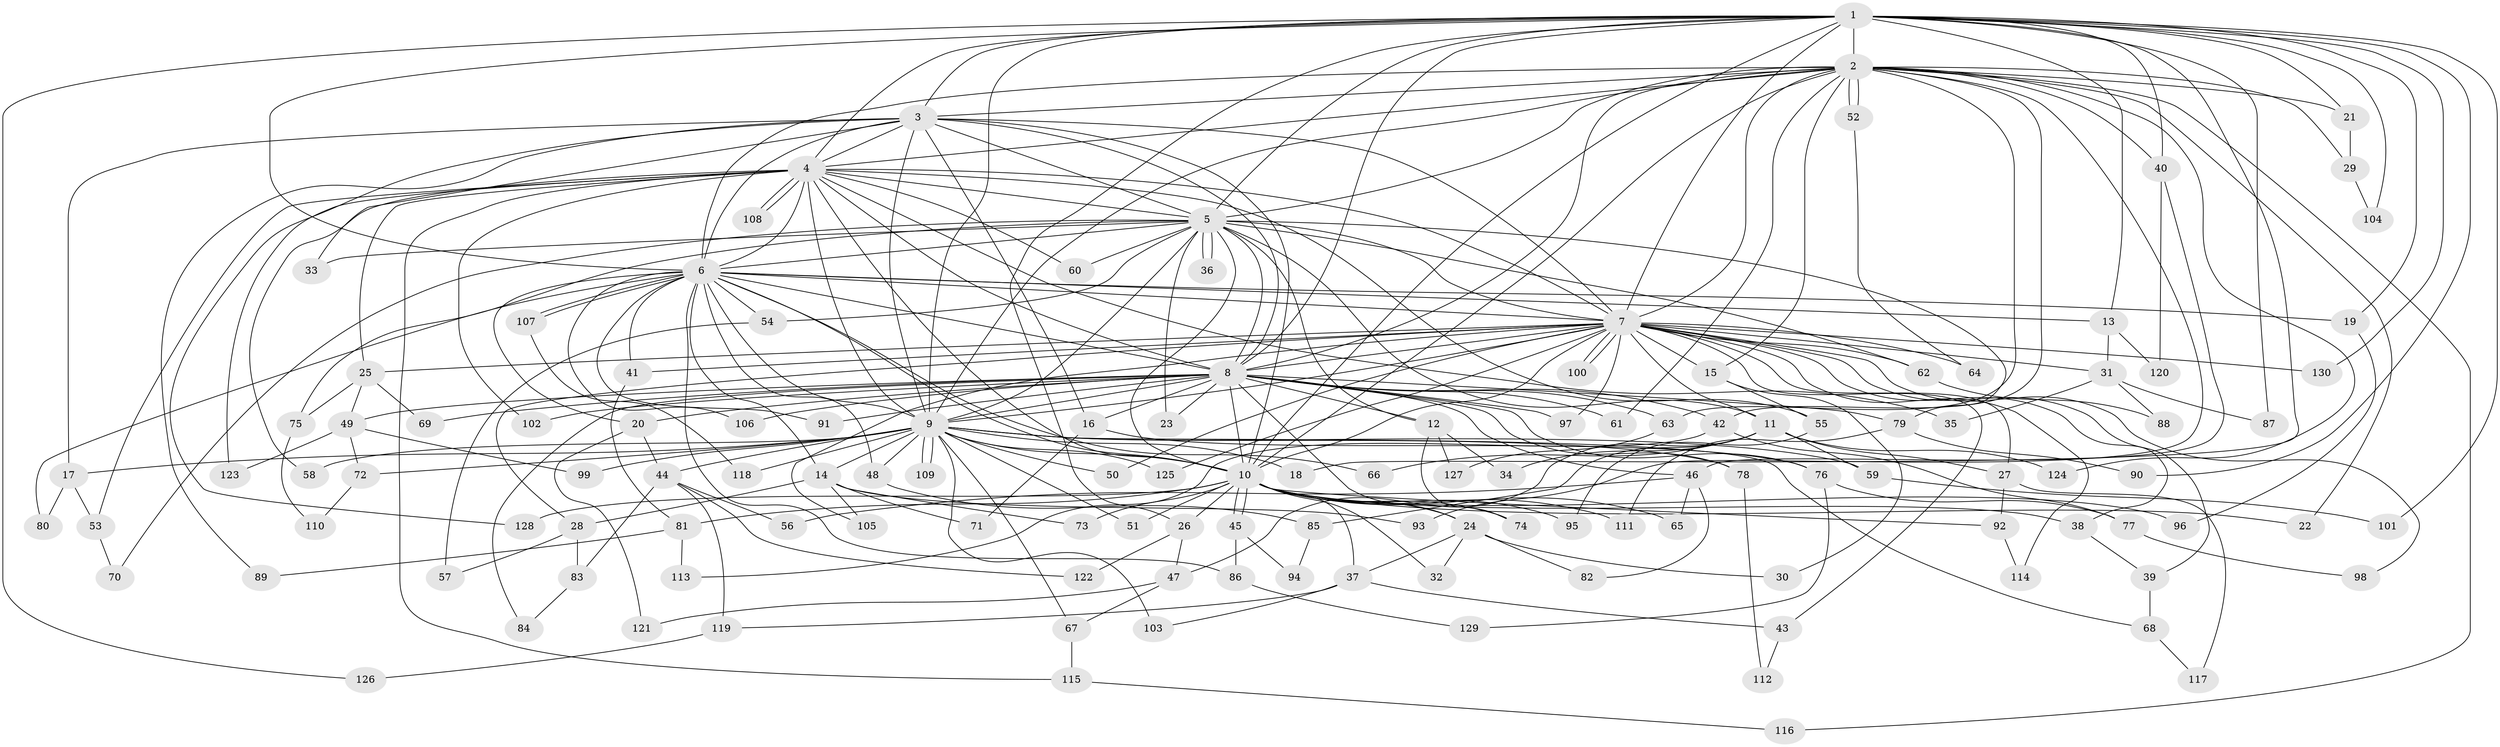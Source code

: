 // coarse degree distribution, {21: 0.009523809523809525, 20: 0.009523809523809525, 13: 0.009523809523809525, 34: 0.009523809523809525, 19: 0.009523809523809525, 23: 0.009523809523809525, 28: 0.009523809523809525, 25: 0.009523809523809525, 26: 0.009523809523809525, 11: 0.009523809523809525, 5: 0.0761904761904762, 4: 0.0761904761904762, 7: 0.01904761904761905, 2: 0.5047619047619047, 3: 0.2, 6: 0.01904761904761905, 1: 0.009523809523809525}
// Generated by graph-tools (version 1.1) at 2025/41/03/06/25 10:41:32]
// undirected, 130 vertices, 285 edges
graph export_dot {
graph [start="1"]
  node [color=gray90,style=filled];
  1;
  2;
  3;
  4;
  5;
  6;
  7;
  8;
  9;
  10;
  11;
  12;
  13;
  14;
  15;
  16;
  17;
  18;
  19;
  20;
  21;
  22;
  23;
  24;
  25;
  26;
  27;
  28;
  29;
  30;
  31;
  32;
  33;
  34;
  35;
  36;
  37;
  38;
  39;
  40;
  41;
  42;
  43;
  44;
  45;
  46;
  47;
  48;
  49;
  50;
  51;
  52;
  53;
  54;
  55;
  56;
  57;
  58;
  59;
  60;
  61;
  62;
  63;
  64;
  65;
  66;
  67;
  68;
  69;
  70;
  71;
  72;
  73;
  74;
  75;
  76;
  77;
  78;
  79;
  80;
  81;
  82;
  83;
  84;
  85;
  86;
  87;
  88;
  89;
  90;
  91;
  92;
  93;
  94;
  95;
  96;
  97;
  98;
  99;
  100;
  101;
  102;
  103;
  104;
  105;
  106;
  107;
  108;
  109;
  110;
  111;
  112;
  113;
  114;
  115;
  116;
  117;
  118;
  119;
  120;
  121;
  122;
  123;
  124;
  125;
  126;
  127;
  128;
  129;
  130;
  1 -- 2;
  1 -- 3;
  1 -- 4;
  1 -- 5;
  1 -- 6;
  1 -- 7;
  1 -- 8;
  1 -- 9;
  1 -- 10;
  1 -- 13;
  1 -- 18;
  1 -- 19;
  1 -- 21;
  1 -- 26;
  1 -- 40;
  1 -- 87;
  1 -- 90;
  1 -- 101;
  1 -- 104;
  1 -- 126;
  1 -- 130;
  2 -- 3;
  2 -- 4;
  2 -- 5;
  2 -- 6;
  2 -- 7;
  2 -- 8;
  2 -- 9;
  2 -- 10;
  2 -- 15;
  2 -- 21;
  2 -- 22;
  2 -- 29;
  2 -- 40;
  2 -- 42;
  2 -- 52;
  2 -- 52;
  2 -- 61;
  2 -- 63;
  2 -- 93;
  2 -- 116;
  2 -- 124;
  3 -- 4;
  3 -- 5;
  3 -- 6;
  3 -- 7;
  3 -- 8;
  3 -- 9;
  3 -- 10;
  3 -- 16;
  3 -- 17;
  3 -- 33;
  3 -- 89;
  3 -- 128;
  4 -- 5;
  4 -- 6;
  4 -- 7;
  4 -- 8;
  4 -- 9;
  4 -- 10;
  4 -- 25;
  4 -- 35;
  4 -- 53;
  4 -- 55;
  4 -- 58;
  4 -- 60;
  4 -- 102;
  4 -- 108;
  4 -- 108;
  4 -- 115;
  4 -- 123;
  5 -- 6;
  5 -- 7;
  5 -- 8;
  5 -- 9;
  5 -- 10;
  5 -- 11;
  5 -- 12;
  5 -- 23;
  5 -- 33;
  5 -- 36;
  5 -- 36;
  5 -- 54;
  5 -- 60;
  5 -- 62;
  5 -- 70;
  5 -- 75;
  5 -- 79;
  6 -- 7;
  6 -- 8;
  6 -- 9;
  6 -- 10;
  6 -- 13;
  6 -- 14;
  6 -- 19;
  6 -- 20;
  6 -- 41;
  6 -- 48;
  6 -- 54;
  6 -- 66;
  6 -- 80;
  6 -- 86;
  6 -- 91;
  6 -- 106;
  6 -- 107;
  6 -- 107;
  7 -- 8;
  7 -- 9;
  7 -- 10;
  7 -- 11;
  7 -- 15;
  7 -- 25;
  7 -- 27;
  7 -- 28;
  7 -- 31;
  7 -- 38;
  7 -- 39;
  7 -- 41;
  7 -- 43;
  7 -- 50;
  7 -- 62;
  7 -- 64;
  7 -- 97;
  7 -- 98;
  7 -- 100;
  7 -- 100;
  7 -- 105;
  7 -- 114;
  7 -- 125;
  7 -- 130;
  8 -- 9;
  8 -- 10;
  8 -- 12;
  8 -- 16;
  8 -- 20;
  8 -- 23;
  8 -- 24;
  8 -- 42;
  8 -- 46;
  8 -- 49;
  8 -- 61;
  8 -- 63;
  8 -- 69;
  8 -- 76;
  8 -- 78;
  8 -- 79;
  8 -- 84;
  8 -- 91;
  8 -- 97;
  8 -- 102;
  8 -- 106;
  9 -- 10;
  9 -- 14;
  9 -- 17;
  9 -- 18;
  9 -- 44;
  9 -- 48;
  9 -- 50;
  9 -- 51;
  9 -- 58;
  9 -- 59;
  9 -- 67;
  9 -- 68;
  9 -- 72;
  9 -- 78;
  9 -- 99;
  9 -- 103;
  9 -- 109;
  9 -- 109;
  9 -- 118;
  9 -- 125;
  10 -- 22;
  10 -- 24;
  10 -- 26;
  10 -- 32;
  10 -- 37;
  10 -- 38;
  10 -- 45;
  10 -- 45;
  10 -- 51;
  10 -- 65;
  10 -- 73;
  10 -- 74;
  10 -- 81;
  10 -- 92;
  10 -- 95;
  10 -- 96;
  10 -- 111;
  10 -- 128;
  11 -- 27;
  11 -- 34;
  11 -- 47;
  11 -- 59;
  11 -- 66;
  11 -- 85;
  11 -- 124;
  12 -- 34;
  12 -- 74;
  12 -- 127;
  13 -- 31;
  13 -- 120;
  14 -- 28;
  14 -- 71;
  14 -- 73;
  14 -- 93;
  14 -- 105;
  15 -- 30;
  15 -- 55;
  16 -- 71;
  16 -- 76;
  17 -- 53;
  17 -- 80;
  19 -- 96;
  20 -- 44;
  20 -- 121;
  21 -- 29;
  24 -- 30;
  24 -- 32;
  24 -- 37;
  24 -- 82;
  25 -- 49;
  25 -- 69;
  25 -- 75;
  26 -- 47;
  26 -- 122;
  27 -- 92;
  27 -- 117;
  28 -- 57;
  28 -- 83;
  29 -- 104;
  31 -- 35;
  31 -- 87;
  31 -- 88;
  37 -- 43;
  37 -- 103;
  37 -- 119;
  38 -- 39;
  39 -- 68;
  40 -- 46;
  40 -- 120;
  41 -- 81;
  42 -- 77;
  42 -- 113;
  43 -- 112;
  44 -- 56;
  44 -- 83;
  44 -- 119;
  44 -- 122;
  45 -- 86;
  45 -- 94;
  46 -- 56;
  46 -- 65;
  46 -- 82;
  47 -- 67;
  47 -- 121;
  48 -- 85;
  49 -- 72;
  49 -- 99;
  49 -- 123;
  52 -- 64;
  53 -- 70;
  54 -- 57;
  55 -- 95;
  59 -- 101;
  62 -- 88;
  63 -- 127;
  67 -- 115;
  68 -- 117;
  72 -- 110;
  75 -- 110;
  76 -- 77;
  76 -- 129;
  77 -- 98;
  78 -- 112;
  79 -- 90;
  79 -- 111;
  81 -- 89;
  81 -- 113;
  83 -- 84;
  85 -- 94;
  86 -- 129;
  92 -- 114;
  107 -- 118;
  115 -- 116;
  119 -- 126;
}
